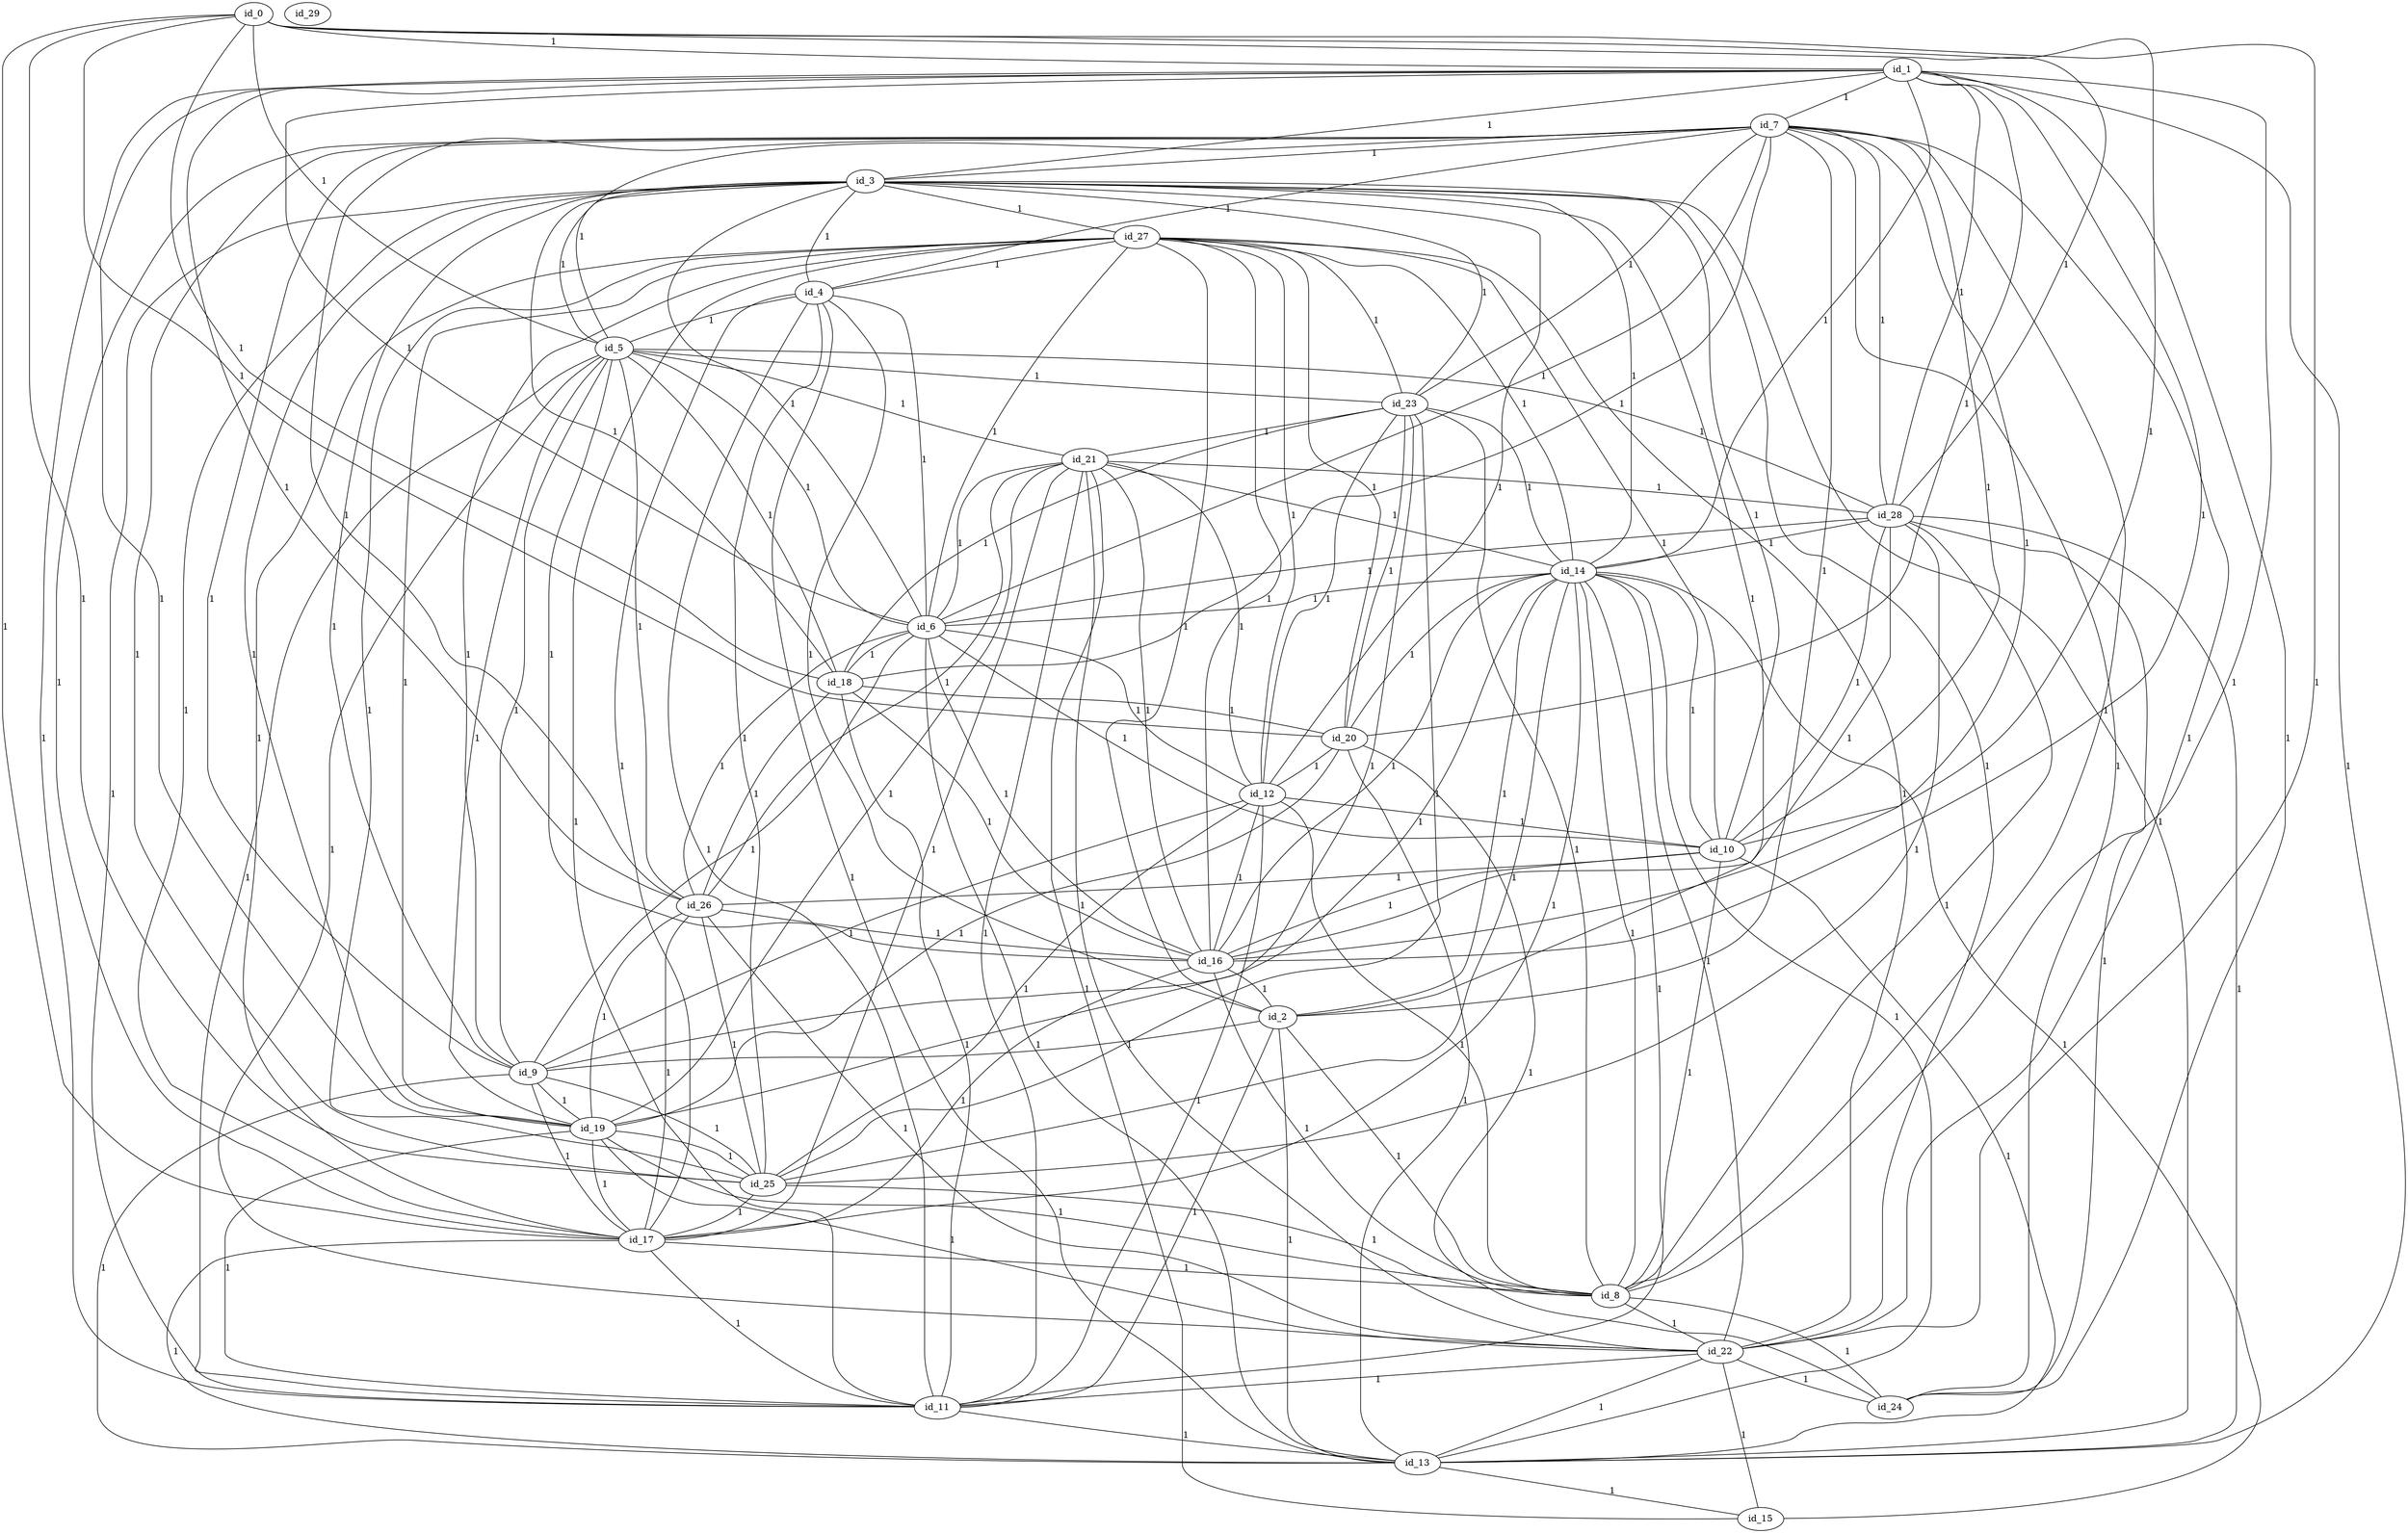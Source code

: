 graph GR{
id_0;
id_1;
id_2;
id_3;
id_4;
id_5;
id_6;
id_7;
id_8;
id_9;
id_10;
id_11;
id_12;
id_13;
id_14;
id_15;
id_16;
id_17;
id_18;
id_19;
id_20;
id_21;
id_22;
id_23;
id_24;
id_25;
id_26;
id_27;
id_28;
id_29;
id_0--id_1[label=1];
id_0--id_10[label=1];
id_0--id_17[label=1];
id_0--id_18[label=1];
id_0--id_20[label=1];
id_0--id_28[label=1];
id_1--id_7[label=1];
id_1--id_8[label=1];
id_1--id_11[label=1];
id_1--id_13[label=1];
id_1--id_14[label=1];
id_1--id_16[label=1];
id_1--id_19[label=1];
id_1--id_20[label=1];
id_1--id_24[label=1];
id_2--id_3[label=1];
id_2--id_4[label=1];
id_2--id_7[label=1];
id_2--id_9[label=1];
id_2--id_14[label=1];
id_2--id_27[label=1];
id_3--id_1[label=1];
id_3--id_4[label=1];
id_3--id_5[label=1];
id_3--id_10[label=1];
id_3--id_11[label=1];
id_3--id_12[label=1];
id_3--id_14[label=1];
id_3--id_17[label=1];
id_3--id_18[label=1];
id_3--id_19[label=1];
id_3--id_27[label=1];
id_4--id_5[label=1];
id_4--id_6[label=1];
id_4--id_7[label=1];
id_4--id_11[label=1];
id_5--id_0[label=1];
id_5--id_6[label=1];
id_5--id_7[label=1];
id_5--id_11[label=1];
id_5--id_18[label=1];
id_5--id_23[label=1];
id_6--id_1[label=1];
id_6--id_3[label=1];
id_6--id_9[label=1];
id_6--id_13[label=1];
id_6--id_18[label=1];
id_6--id_21[label=1];
id_6--id_28[label=1];
id_7--id_3[label=1];
id_7--id_6[label=1];
id_7--id_10[label=1];
id_7--id_18[label=1];
id_7--id_22[label=1];
id_7--id_24[label=1];
id_7--id_28[label=1];
id_8--id_2[label=1];
id_8--id_7[label=1];
id_8--id_12[label=1];
id_8--id_14[label=1];
id_8--id_16[label=1];
id_8--id_19[label=1];
id_8--id_22[label=1];
id_8--id_25[label=1];
id_9--id_3[label=1];
id_9--id_5[label=1];
id_9--id_7[label=1];
id_9--id_12[label=1];
id_9--id_17[label=1];
id_9--id_19[label=1];
id_10--id_6[label=1];
id_10--id_8[label=1];
id_10--id_14[label=1];
id_10--id_16[label=1];
id_10--id_26[label=1];
id_10--id_27[label=1];
id_11--id_2[label=1];
id_11--id_12[label=1];
id_11--id_13[label=1];
id_11--id_14[label=1];
id_11--id_17[label=1];
id_11--id_18[label=1];
id_11--id_19[label=1];
id_11--id_21[label=1];
id_12--id_6[label=1];
id_12--id_10[label=1];
id_12--id_21[label=1];
id_13--id_2[label=1];
id_13--id_3[label=1];
id_13--id_4[label=1];
id_13--id_9[label=1];
id_13--id_10[label=1];
id_13--id_15[label=1];
id_13--id_17[label=1];
id_13--id_20[label=1];
id_14--id_6[label=1];
id_14--id_9[label=1];
id_14--id_13[label=1];
id_14--id_15[label=1];
id_14--id_16[label=1];
id_14--id_20[label=1];
id_14--id_21[label=1];
id_14--id_22[label=1];
id_14--id_25[label=1];
id_15--id_21[label=1];
id_15--id_22[label=1];
id_16--id_2[label=1];
id_16--id_5[label=1];
id_16--id_6[label=1];
id_16--id_7[label=1];
id_16--id_12[label=1];
id_16--id_17[label=1];
id_16--id_18[label=1];
id_16--id_28[label=1];
id_17--id_4[label=1];
id_17--id_7[label=1];
id_17--id_8[label=1];
id_17--id_14[label=1];
id_17--id_26[label=1];
id_18--id_20[label=1];
id_18--id_23[label=1];
id_18--id_26[label=1];
id_19--id_5[label=1];
id_19--id_17[label=1];
id_19--id_21[label=1];
id_19--id_25[label=1];
id_19--id_26[label=1];
id_20--id_12[label=1];
id_20--id_19[label=1];
id_20--id_23[label=1];
id_21--id_5[label=1];
id_21--id_16[label=1];
id_21--id_17[label=1];
id_21--id_22[label=1];
id_21--id_26[label=1];
id_21--id_28[label=1];
id_22--id_0[label=1];
id_22--id_3[label=1];
id_22--id_5[label=1];
id_22--id_11[label=1];
id_22--id_13[label=1];
id_22--id_19[label=1];
id_22--id_24[label=1];
id_22--id_26[label=1];
id_23--id_3[label=1];
id_23--id_7[label=1];
id_23--id_8[label=1];
id_23--id_12[label=1];
id_23--id_14[label=1];
id_23--id_19[label=1];
id_23--id_21[label=1];
id_23--id_27[label=1];
id_24--id_8[label=1];
id_24--id_20[label=1];
id_24--id_28[label=1];
id_25--id_0[label=1];
id_25--id_4[label=1];
id_25--id_7[label=1];
id_25--id_9[label=1];
id_25--id_12[label=1];
id_25--id_17[label=1];
id_25--id_23[label=1];
id_25--id_26[label=1];
id_25--id_27[label=1];
id_25--id_28[label=1];
id_26--id_1[label=1];
id_26--id_5[label=1];
id_26--id_6[label=1];
id_26--id_7[label=1];
id_26--id_16[label=1];
id_27--id_4[label=1];
id_27--id_6[label=1];
id_27--id_9[label=1];
id_27--id_11[label=1];
id_27--id_12[label=1];
id_27--id_14[label=1];
id_27--id_16[label=1];
id_27--id_17[label=1];
id_27--id_19[label=1];
id_27--id_20[label=1];
id_27--id_22[label=1];
id_28--id_1[label=1];
id_28--id_5[label=1];
id_28--id_8[label=1];
id_28--id_10[label=1];
id_28--id_13[label=1];
id_28--id_14[label=1];
}
